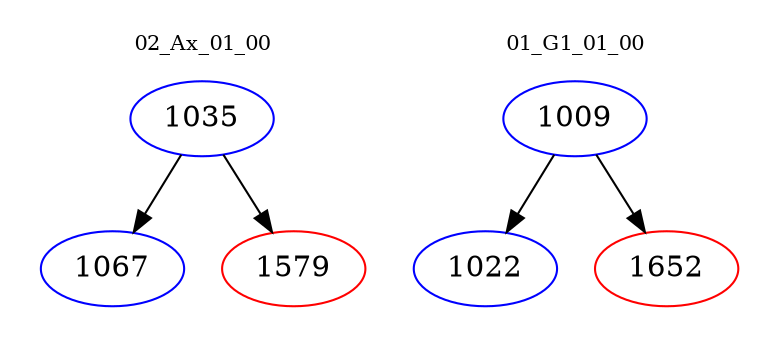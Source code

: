 digraph{
subgraph cluster_0 {
color = white
label = "02_Ax_01_00";
fontsize=10;
T0_1035 [label="1035", color="blue"]
T0_1035 -> T0_1067 [color="black"]
T0_1067 [label="1067", color="blue"]
T0_1035 -> T0_1579 [color="black"]
T0_1579 [label="1579", color="red"]
}
subgraph cluster_1 {
color = white
label = "01_G1_01_00";
fontsize=10;
T1_1009 [label="1009", color="blue"]
T1_1009 -> T1_1022 [color="black"]
T1_1022 [label="1022", color="blue"]
T1_1009 -> T1_1652 [color="black"]
T1_1652 [label="1652", color="red"]
}
}

